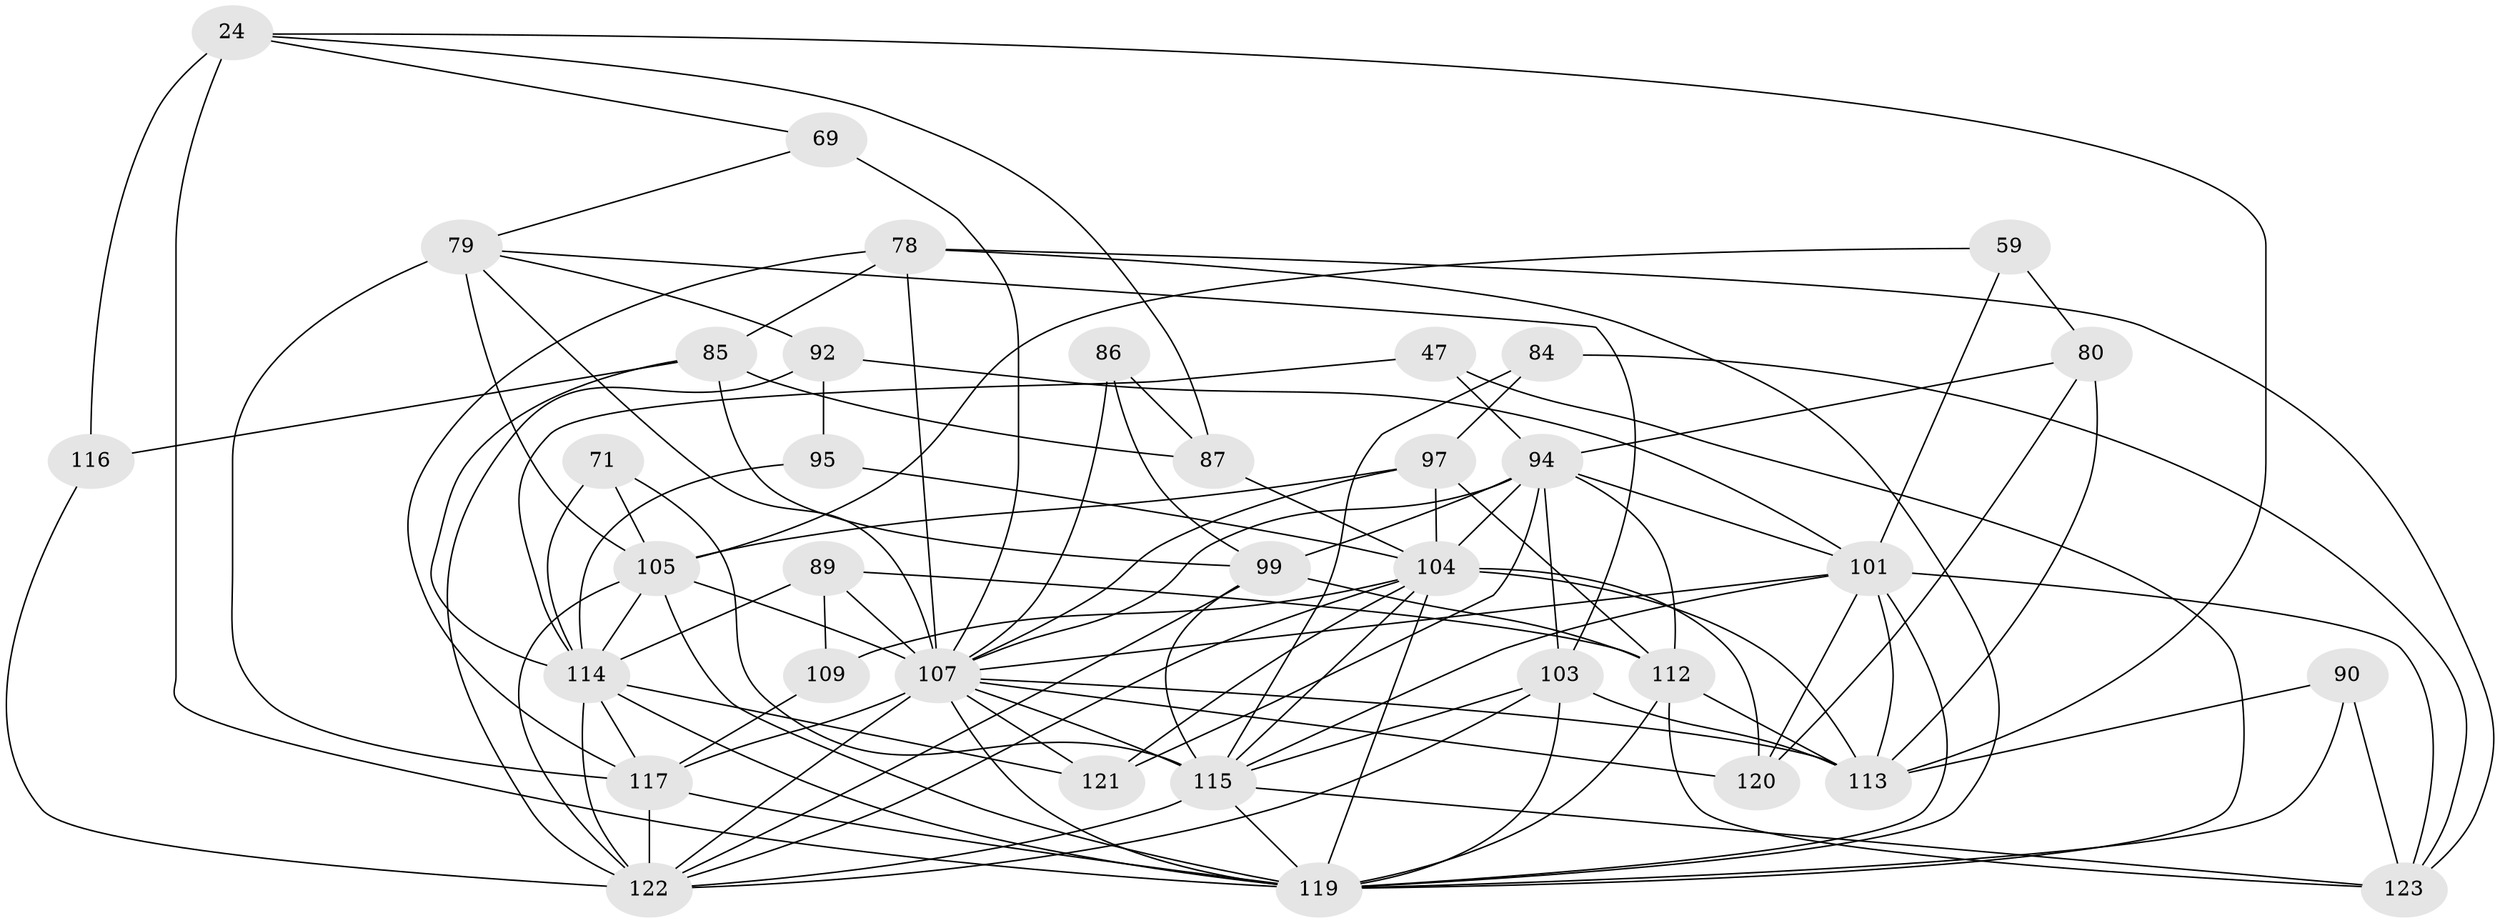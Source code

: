 // original degree distribution, {4: 1.0}
// Generated by graph-tools (version 1.1) at 2025/01/03/04/25 22:01:11]
// undirected, 36 vertices, 108 edges
graph export_dot {
graph [start="1"]
  node [color=gray90,style=filled];
  24 [super="+19"];
  47;
  59;
  69;
  71;
  78 [super="+12"];
  79 [super="+73"];
  80;
  84;
  85 [super="+31"];
  86;
  87;
  89 [super="+77"];
  90;
  92;
  94 [super="+23+70"];
  95 [super="+81"];
  97 [super="+58"];
  99 [super="+76"];
  101 [super="+50+40"];
  103 [super="+93"];
  104 [super="+35+37+82+26"];
  105 [super="+72"];
  107 [super="+7+57+62+39+96+83"];
  109;
  112 [super="+17+34+106"];
  113 [super="+16+61+91"];
  114 [super="+15+44+74+98"];
  115 [super="+30+66+67"];
  116;
  117 [super="+102+45+28"];
  119 [super="+49+55+108+65"];
  120 [super="+42"];
  121 [super="+75"];
  122 [super="+118+110"];
  123 [super="+111"];
  24 -- 69;
  24 -- 116 [weight=2];
  24 -- 87;
  24 -- 119;
  24 -- 113;
  47 -- 114;
  47 -- 94 [weight=2];
  47 -- 119;
  59 -- 101 [weight=2];
  59 -- 80;
  59 -- 105;
  69 -- 79;
  69 -- 107 [weight=2];
  71 -- 115 [weight=2];
  71 -- 114;
  71 -- 105;
  78 -- 85 [weight=2];
  78 -- 119 [weight=2];
  78 -- 107 [weight=2];
  78 -- 117;
  78 -- 123;
  79 -- 105 [weight=2];
  79 -- 103;
  79 -- 92;
  79 -- 117 [weight=2];
  79 -- 107;
  80 -- 120;
  80 -- 113;
  80 -- 94;
  84 -- 123;
  84 -- 97;
  84 -- 115 [weight=2];
  85 -- 87;
  85 -- 99;
  85 -- 116;
  85 -- 114;
  86 -- 87;
  86 -- 107 [weight=2];
  86 -- 99;
  87 -- 104;
  89 -- 109;
  89 -- 107 [weight=2];
  89 -- 114 [weight=2];
  89 -- 112;
  90 -- 123;
  90 -- 119 [weight=2];
  90 -- 113;
  92 -- 95;
  92 -- 101;
  92 -- 122;
  94 -- 99;
  94 -- 121;
  94 -- 107 [weight=3];
  94 -- 112;
  94 -- 101;
  94 -- 104;
  94 -- 103;
  95 -- 114 [weight=3];
  95 -- 104 [weight=2];
  97 -- 105;
  97 -- 112 [weight=2];
  97 -- 104 [weight=3];
  97 -- 107;
  99 -- 122;
  99 -- 112;
  99 -- 115;
  101 -- 120 [weight=3];
  101 -- 113;
  101 -- 123;
  101 -- 119;
  101 -- 107;
  101 -- 115;
  103 -- 113;
  103 -- 115;
  103 -- 122;
  103 -- 119;
  104 -- 113 [weight=3];
  104 -- 120;
  104 -- 115;
  104 -- 109;
  104 -- 121;
  104 -- 122;
  104 -- 119;
  105 -- 119 [weight=2];
  105 -- 114;
  105 -- 107;
  105 -- 122;
  107 -- 115 [weight=6];
  107 -- 113 [weight=3];
  107 -- 119;
  107 -- 120;
  107 -- 121;
  107 -- 117 [weight=2];
  107 -- 122;
  109 -- 117 [weight=2];
  112 -- 113 [weight=3];
  112 -- 119 [weight=3];
  112 -- 123;
  114 -- 121 [weight=3];
  114 -- 119 [weight=2];
  114 -- 117;
  114 -- 122 [weight=3];
  115 -- 122 [weight=2];
  115 -- 119 [weight=3];
  115 -- 123;
  116 -- 122;
  117 -- 119 [weight=2];
  117 -- 122 [weight=2];
}
